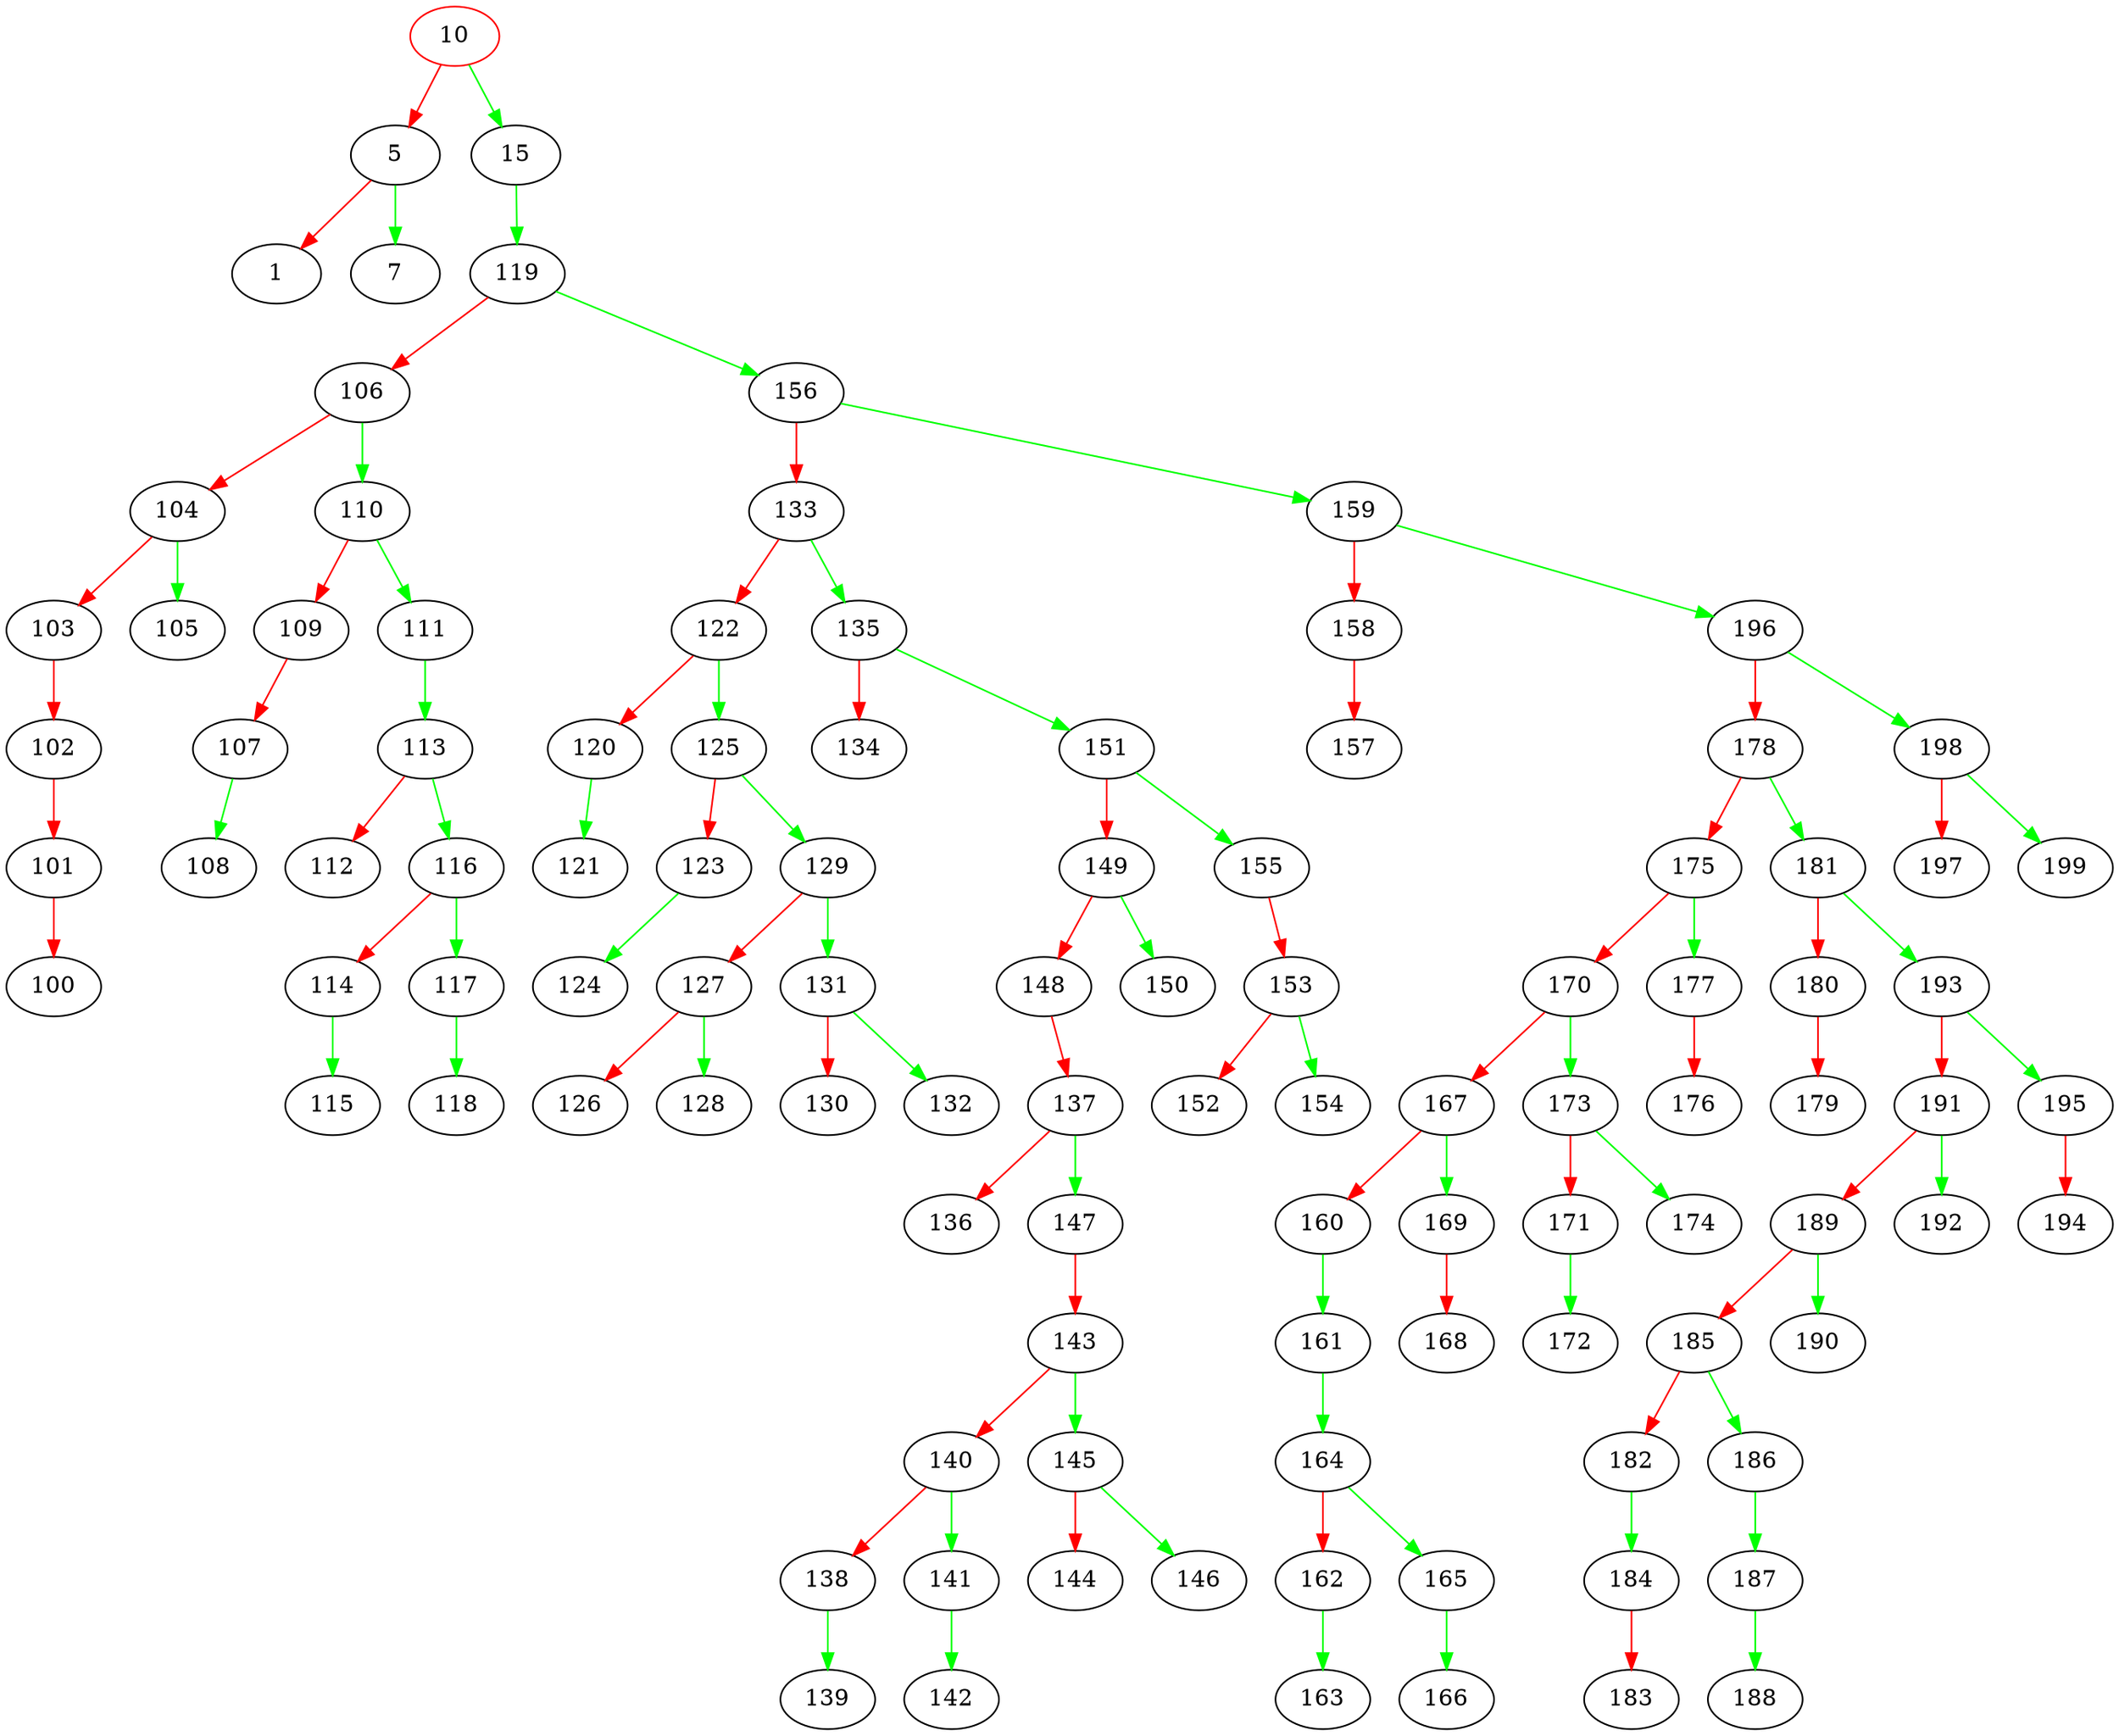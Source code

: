 digraph G{
10[color=red];
10->5[color=red];
5->1[color=red];
5->7[color=green];
10->15[color=green];
15->119[color=green];
119->106[color=red];
106->104[color=red];
104->103[color=red];
103->102[color=red];
102->101[color=red];
101->100[color=red];
104->105[color=green];
106->110[color=green];
110->109[color=red];
109->107[color=red];
107->108[color=green];
110->111[color=green];
111->113[color=green];
113->112[color=red];
113->116[color=green];
116->114[color=red];
114->115[color=green];
116->117[color=green];
117->118[color=green];
119->156[color=green];
156->133[color=red];
133->122[color=red];
122->120[color=red];
120->121[color=green];
122->125[color=green];
125->123[color=red];
123->124[color=green];
125->129[color=green];
129->127[color=red];
127->126[color=red];
127->128[color=green];
129->131[color=green];
131->130[color=red];
131->132[color=green];
133->135[color=green];
135->134[color=red];
135->151[color=green];
151->149[color=red];
149->148[color=red];
148->137[color=red];
137->136[color=red];
137->147[color=green];
147->143[color=red];
143->140[color=red];
140->138[color=red];
138->139[color=green];
140->141[color=green];
141->142[color=green];
143->145[color=green];
145->144[color=red];
145->146[color=green];
149->150[color=green];
151->155[color=green];
155->153[color=red];
153->152[color=red];
153->154[color=green];
156->159[color=green];
159->158[color=red];
158->157[color=red];
159->196[color=green];
196->178[color=red];
178->175[color=red];
175->170[color=red];
170->167[color=red];
167->160[color=red];
160->161[color=green];
161->164[color=green];
164->162[color=red];
162->163[color=green];
164->165[color=green];
165->166[color=green];
167->169[color=green];
169->168[color=red];
170->173[color=green];
173->171[color=red];
171->172[color=green];
173->174[color=green];
175->177[color=green];
177->176[color=red];
178->181[color=green];
181->180[color=red];
180->179[color=red];
181->193[color=green];
193->191[color=red];
191->189[color=red];
189->185[color=red];
185->182[color=red];
182->184[color=green];
184->183[color=red];
185->186[color=green];
186->187[color=green];
187->188[color=green];
189->190[color=green];
191->192[color=green];
193->195[color=green];
195->194[color=red];
196->198[color=green];
198->197[color=red];
198->199[color=green];
}
